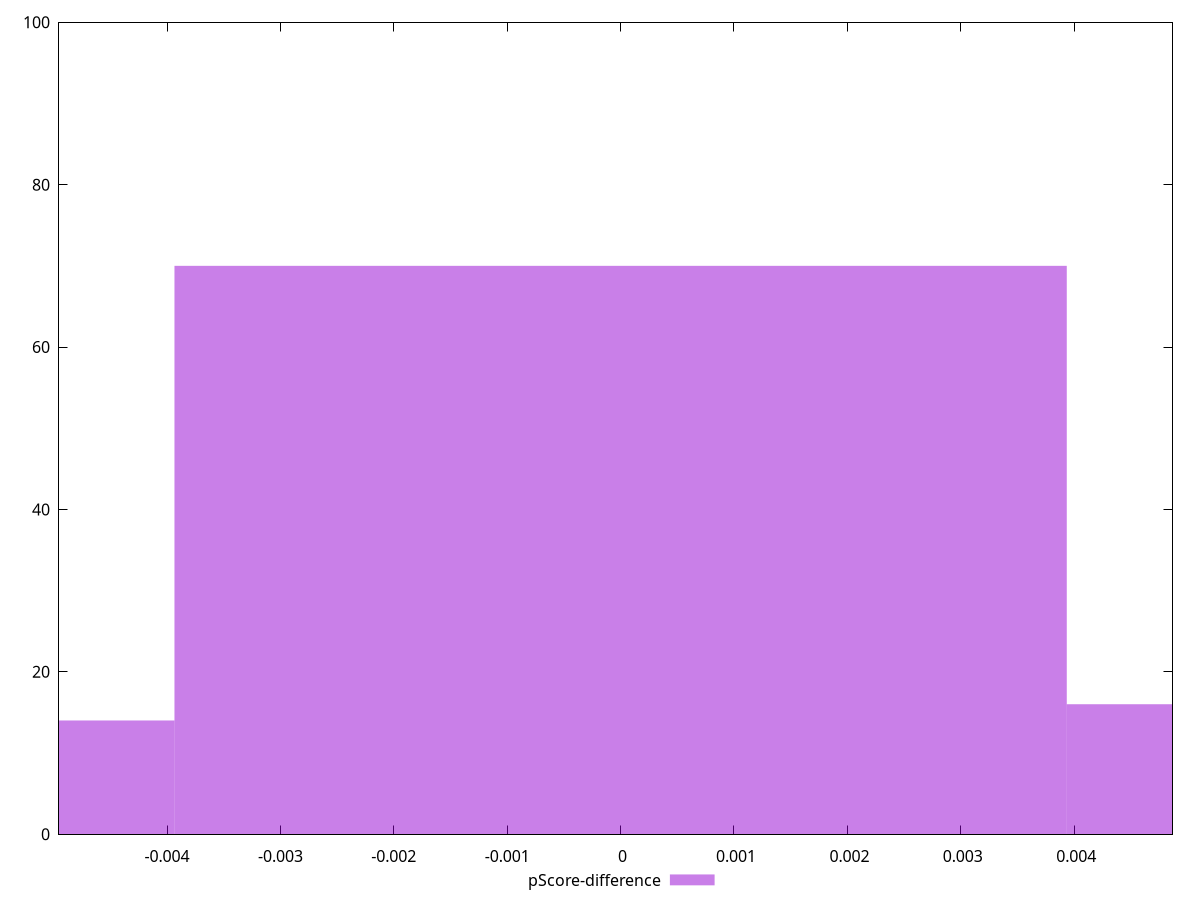 reset

$pScoreDifference <<EOF
0.007870163447897684 16
0 70
-0.007870163447897684 14
EOF

set key outside below
set boxwidth 0.007870163447897684
set xrange [-0.00495345273160111:0.0048675406615998895]
set yrange [0:100]
set trange [0:100]
set style fill transparent solid 0.5 noborder
set terminal svg size 640, 490 enhanced background rgb 'white'
set output "reports/report_00033_2021-03-01T14-23-16.841Z/first-meaningful-paint/samples/astro/pScore-difference/histogram.svg"

plot $pScoreDifference title "pScore-difference" with boxes

reset
